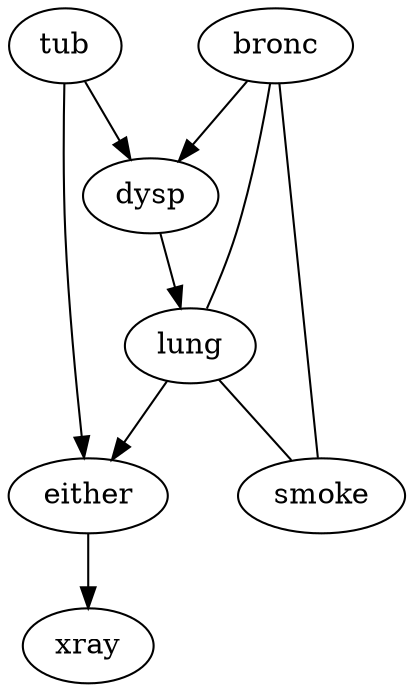 digraph G {
    "either" -> "xray";
    "bronc" -> "dysp";
    "tub" -> "dysp";
    "tub" -> "either";
    "lung" -> "either";
    "dysp" -> "lung";
    "lung" -> "smoke" [dir = none];
    "bronc" -> "smoke" [dir = none];
    "bronc" -> "lung" [dir = none];
}

